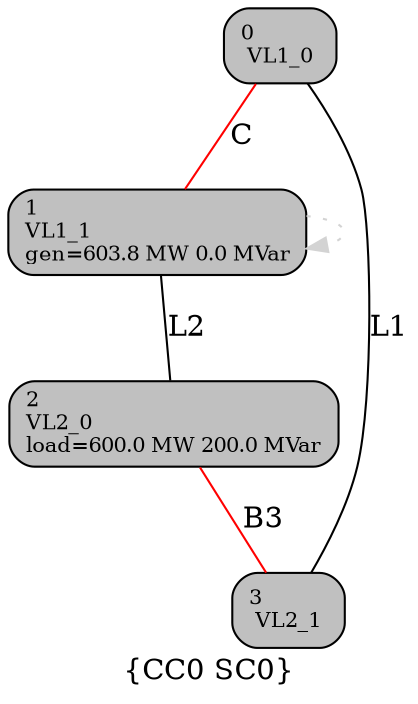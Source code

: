 digraph G {
	node [shape=box];
	compound=true;
	label="\{CC0 SC0\}";
	n0 [label="0\lVL1_0",shape="box",style="filled,rounded",fontsize="10",fillcolor="grey"];
	n1 [label="1\lVL1_1\lgen=603.8 MW 0.0 MVar",shape="box",style="filled,rounded",fontsize="10",fillcolor="grey"];
	n2 [label="2\lVL2_0\lload=600.0 MW 200.0 MVar",shape="box",style="filled,rounded",fontsize="10",fillcolor="grey"];
	n3 [label="3\lVL2_1",shape="box",style="filled,rounded",fontsize="10",fillcolor="grey"];
	n1 -> n1 [color="lightgray",style="dotted"];
	n0 -> n3 [label="L1",color="black",style="",dir="none"];
	n1 -> n2 [label="L2",color="black",style="",dir="none"];
	n0 -> n1 [label="C",color="red",style="",dir="none"];
	n2 -> n3 [label="B3",color="red",style="",dir="none"];
}
